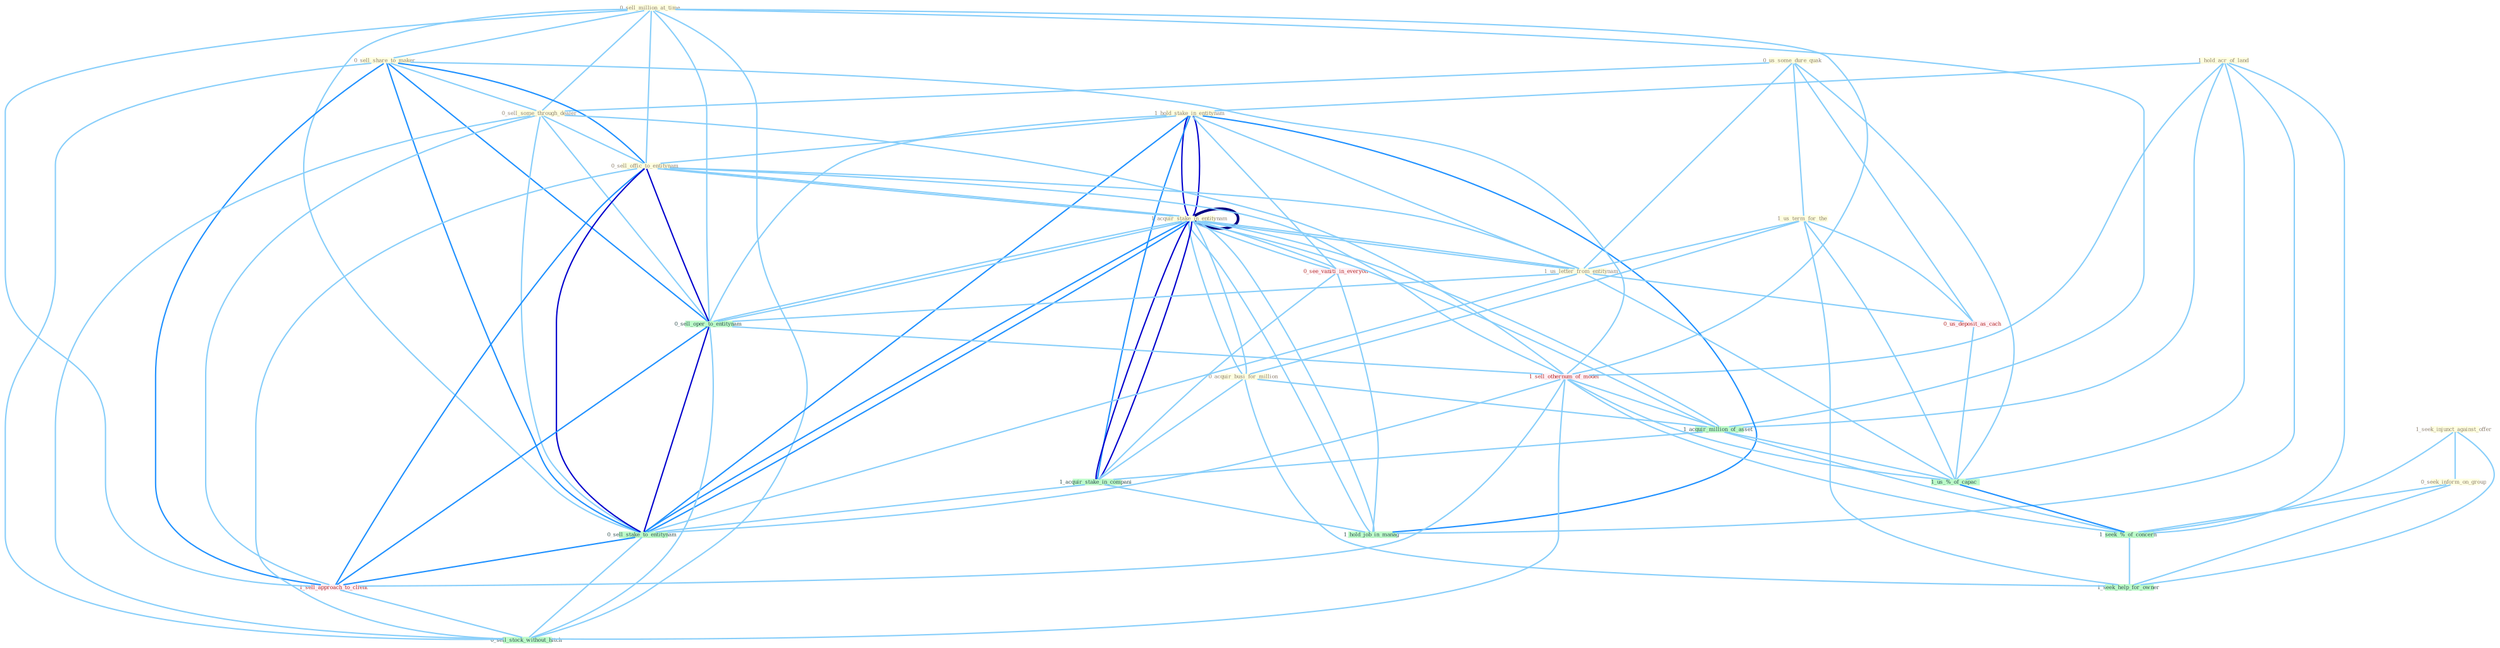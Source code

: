 Graph G{ 
    node
    [shape=polygon,style=filled,width=.5,height=.06,color="#BDFCC9",fixedsize=true,fontsize=4,
    fontcolor="#2f4f4f"];
    {node
    [color="#ffffe0", fontcolor="#8b7d6b"] "0_sell_million_at_time " "1_hold_acr_of_land " "0_us_some_dure_quak " "1_hold_stake_in_entitynam " "1_acquir_stake_in_entitynam " "1_us_term_for_the " "0_sell_share_to_maker " "0_sell_some_through_dealer " "0_acquir_busi_for_million " "1_us_letter_from_entitynam " "1_seek_injunct_against_offer " "0_sell_offic_to_entitynam " "0_seek_inform_on_group "}
{node [color="#fff0f5", fontcolor="#b22222"] "1_sell_othernum_of_model " "0_see_vaniti_in_everyon " "0_us_deposit_as_cach " "1_sell_approach_to_client "}
edge [color="#B0E2FF"];

	"0_sell_million_at_time " -- "0_sell_share_to_maker " [w="1", color="#87cefa" ];
	"0_sell_million_at_time " -- "0_sell_some_through_dealer " [w="1", color="#87cefa" ];
	"0_sell_million_at_time " -- "0_sell_offic_to_entitynam " [w="1", color="#87cefa" ];
	"0_sell_million_at_time " -- "0_sell_oper_to_entitynam " [w="1", color="#87cefa" ];
	"0_sell_million_at_time " -- "1_sell_othernum_of_model " [w="1", color="#87cefa" ];
	"0_sell_million_at_time " -- "1_acquir_million_of_asset " [w="1", color="#87cefa" ];
	"0_sell_million_at_time " -- "0_sell_stake_to_entitynam " [w="1", color="#87cefa" ];
	"0_sell_million_at_time " -- "1_sell_approach_to_client " [w="1", color="#87cefa" ];
	"0_sell_million_at_time " -- "0_sell_stock_without_hitch " [w="1", color="#87cefa" ];
	"1_hold_acr_of_land " -- "1_hold_stake_in_entitynam " [w="1", color="#87cefa" ];
	"1_hold_acr_of_land " -- "1_sell_othernum_of_model " [w="1", color="#87cefa" ];
	"1_hold_acr_of_land " -- "1_acquir_million_of_asset " [w="1", color="#87cefa" ];
	"1_hold_acr_of_land " -- "1_us_%_of_capac " [w="1", color="#87cefa" ];
	"1_hold_acr_of_land " -- "1_hold_job_in_manag " [w="1", color="#87cefa" ];
	"1_hold_acr_of_land " -- "1_seek_%_of_concern " [w="1", color="#87cefa" ];
	"0_us_some_dure_quak " -- "1_us_term_for_the " [w="1", color="#87cefa" ];
	"0_us_some_dure_quak " -- "0_sell_some_through_dealer " [w="1", color="#87cefa" ];
	"0_us_some_dure_quak " -- "1_us_letter_from_entitynam " [w="1", color="#87cefa" ];
	"0_us_some_dure_quak " -- "0_us_deposit_as_cach " [w="1", color="#87cefa" ];
	"0_us_some_dure_quak " -- "1_us_%_of_capac " [w="1", color="#87cefa" ];
	"1_hold_stake_in_entitynam " -- "1_acquir_stake_in_entitynam " [w="3", color="#0000cd" , len=0.6];
	"1_hold_stake_in_entitynam " -- "1_us_letter_from_entitynam " [w="1", color="#87cefa" ];
	"1_hold_stake_in_entitynam " -- "0_sell_offic_to_entitynam " [w="1", color="#87cefa" ];
	"1_hold_stake_in_entitynam " -- "0_sell_oper_to_entitynam " [w="1", color="#87cefa" ];
	"1_hold_stake_in_entitynam " -- "0_see_vaniti_in_everyon " [w="1", color="#87cefa" ];
	"1_hold_stake_in_entitynam " -- "1_acquir_stake_in_entitynam " [w="3", color="#0000cd" , len=0.6];
	"1_hold_stake_in_entitynam " -- "1_acquir_stake_in_compani " [w="2", color="#1e90ff" , len=0.8];
	"1_hold_stake_in_entitynam " -- "0_sell_stake_to_entitynam " [w="2", color="#1e90ff" , len=0.8];
	"1_hold_stake_in_entitynam " -- "1_hold_job_in_manag " [w="2", color="#1e90ff" , len=0.8];
	"1_acquir_stake_in_entitynam " -- "0_acquir_busi_for_million " [w="1", color="#87cefa" ];
	"1_acquir_stake_in_entitynam " -- "1_us_letter_from_entitynam " [w="1", color="#87cefa" ];
	"1_acquir_stake_in_entitynam " -- "0_sell_offic_to_entitynam " [w="1", color="#87cefa" ];
	"1_acquir_stake_in_entitynam " -- "0_sell_oper_to_entitynam " [w="1", color="#87cefa" ];
	"1_acquir_stake_in_entitynam " -- "0_see_vaniti_in_everyon " [w="1", color="#87cefa" ];
	"1_acquir_stake_in_entitynam " -- "1_acquir_million_of_asset " [w="1", color="#87cefa" ];
	"1_acquir_stake_in_entitynam " -- "1_acquir_stake_in_entitynam " [w="4", style=bold, color="#000080", len=0.4];
	"1_acquir_stake_in_entitynam " -- "1_acquir_stake_in_compani " [w="3", color="#0000cd" , len=0.6];
	"1_acquir_stake_in_entitynam " -- "0_sell_stake_to_entitynam " [w="2", color="#1e90ff" , len=0.8];
	"1_acquir_stake_in_entitynam " -- "1_hold_job_in_manag " [w="1", color="#87cefa" ];
	"1_us_term_for_the " -- "0_acquir_busi_for_million " [w="1", color="#87cefa" ];
	"1_us_term_for_the " -- "1_us_letter_from_entitynam " [w="1", color="#87cefa" ];
	"1_us_term_for_the " -- "0_us_deposit_as_cach " [w="1", color="#87cefa" ];
	"1_us_term_for_the " -- "1_us_%_of_capac " [w="1", color="#87cefa" ];
	"1_us_term_for_the " -- "1_seek_help_for_owner " [w="1", color="#87cefa" ];
	"0_sell_share_to_maker " -- "0_sell_some_through_dealer " [w="1", color="#87cefa" ];
	"0_sell_share_to_maker " -- "0_sell_offic_to_entitynam " [w="2", color="#1e90ff" , len=0.8];
	"0_sell_share_to_maker " -- "0_sell_oper_to_entitynam " [w="2", color="#1e90ff" , len=0.8];
	"0_sell_share_to_maker " -- "1_sell_othernum_of_model " [w="1", color="#87cefa" ];
	"0_sell_share_to_maker " -- "0_sell_stake_to_entitynam " [w="2", color="#1e90ff" , len=0.8];
	"0_sell_share_to_maker " -- "1_sell_approach_to_client " [w="2", color="#1e90ff" , len=0.8];
	"0_sell_share_to_maker " -- "0_sell_stock_without_hitch " [w="1", color="#87cefa" ];
	"0_sell_some_through_dealer " -- "0_sell_offic_to_entitynam " [w="1", color="#87cefa" ];
	"0_sell_some_through_dealer " -- "0_sell_oper_to_entitynam " [w="1", color="#87cefa" ];
	"0_sell_some_through_dealer " -- "1_sell_othernum_of_model " [w="1", color="#87cefa" ];
	"0_sell_some_through_dealer " -- "0_sell_stake_to_entitynam " [w="1", color="#87cefa" ];
	"0_sell_some_through_dealer " -- "1_sell_approach_to_client " [w="1", color="#87cefa" ];
	"0_sell_some_through_dealer " -- "0_sell_stock_without_hitch " [w="1", color="#87cefa" ];
	"0_acquir_busi_for_million " -- "1_acquir_million_of_asset " [w="1", color="#87cefa" ];
	"0_acquir_busi_for_million " -- "1_acquir_stake_in_entitynam " [w="1", color="#87cefa" ];
	"0_acquir_busi_for_million " -- "1_acquir_stake_in_compani " [w="1", color="#87cefa" ];
	"0_acquir_busi_for_million " -- "1_seek_help_for_owner " [w="1", color="#87cefa" ];
	"1_us_letter_from_entitynam " -- "0_sell_offic_to_entitynam " [w="1", color="#87cefa" ];
	"1_us_letter_from_entitynam " -- "0_sell_oper_to_entitynam " [w="1", color="#87cefa" ];
	"1_us_letter_from_entitynam " -- "0_us_deposit_as_cach " [w="1", color="#87cefa" ];
	"1_us_letter_from_entitynam " -- "1_acquir_stake_in_entitynam " [w="1", color="#87cefa" ];
	"1_us_letter_from_entitynam " -- "0_sell_stake_to_entitynam " [w="1", color="#87cefa" ];
	"1_us_letter_from_entitynam " -- "1_us_%_of_capac " [w="1", color="#87cefa" ];
	"1_seek_injunct_against_offer " -- "0_seek_inform_on_group " [w="1", color="#87cefa" ];
	"1_seek_injunct_against_offer " -- "1_seek_%_of_concern " [w="1", color="#87cefa" ];
	"1_seek_injunct_against_offer " -- "1_seek_help_for_owner " [w="1", color="#87cefa" ];
	"0_sell_offic_to_entitynam " -- "0_sell_oper_to_entitynam " [w="3", color="#0000cd" , len=0.6];
	"0_sell_offic_to_entitynam " -- "1_sell_othernum_of_model " [w="1", color="#87cefa" ];
	"0_sell_offic_to_entitynam " -- "1_acquir_stake_in_entitynam " [w="1", color="#87cefa" ];
	"0_sell_offic_to_entitynam " -- "0_sell_stake_to_entitynam " [w="3", color="#0000cd" , len=0.6];
	"0_sell_offic_to_entitynam " -- "1_sell_approach_to_client " [w="2", color="#1e90ff" , len=0.8];
	"0_sell_offic_to_entitynam " -- "0_sell_stock_without_hitch " [w="1", color="#87cefa" ];
	"0_seek_inform_on_group " -- "1_seek_%_of_concern " [w="1", color="#87cefa" ];
	"0_seek_inform_on_group " -- "1_seek_help_for_owner " [w="1", color="#87cefa" ];
	"0_sell_oper_to_entitynam " -- "1_sell_othernum_of_model " [w="1", color="#87cefa" ];
	"0_sell_oper_to_entitynam " -- "1_acquir_stake_in_entitynam " [w="1", color="#87cefa" ];
	"0_sell_oper_to_entitynam " -- "0_sell_stake_to_entitynam " [w="3", color="#0000cd" , len=0.6];
	"0_sell_oper_to_entitynam " -- "1_sell_approach_to_client " [w="2", color="#1e90ff" , len=0.8];
	"0_sell_oper_to_entitynam " -- "0_sell_stock_without_hitch " [w="1", color="#87cefa" ];
	"1_sell_othernum_of_model " -- "1_acquir_million_of_asset " [w="1", color="#87cefa" ];
	"1_sell_othernum_of_model " -- "0_sell_stake_to_entitynam " [w="1", color="#87cefa" ];
	"1_sell_othernum_of_model " -- "1_us_%_of_capac " [w="1", color="#87cefa" ];
	"1_sell_othernum_of_model " -- "1_sell_approach_to_client " [w="1", color="#87cefa" ];
	"1_sell_othernum_of_model " -- "0_sell_stock_without_hitch " [w="1", color="#87cefa" ];
	"1_sell_othernum_of_model " -- "1_seek_%_of_concern " [w="1", color="#87cefa" ];
	"0_see_vaniti_in_everyon " -- "1_acquir_stake_in_entitynam " [w="1", color="#87cefa" ];
	"0_see_vaniti_in_everyon " -- "1_acquir_stake_in_compani " [w="1", color="#87cefa" ];
	"0_see_vaniti_in_everyon " -- "1_hold_job_in_manag " [w="1", color="#87cefa" ];
	"1_acquir_million_of_asset " -- "1_acquir_stake_in_entitynam " [w="1", color="#87cefa" ];
	"1_acquir_million_of_asset " -- "1_acquir_stake_in_compani " [w="1", color="#87cefa" ];
	"1_acquir_million_of_asset " -- "1_us_%_of_capac " [w="1", color="#87cefa" ];
	"1_acquir_million_of_asset " -- "1_seek_%_of_concern " [w="1", color="#87cefa" ];
	"0_us_deposit_as_cach " -- "1_us_%_of_capac " [w="1", color="#87cefa" ];
	"1_acquir_stake_in_entitynam " -- "1_acquir_stake_in_compani " [w="3", color="#0000cd" , len=0.6];
	"1_acquir_stake_in_entitynam " -- "0_sell_stake_to_entitynam " [w="2", color="#1e90ff" , len=0.8];
	"1_acquir_stake_in_entitynam " -- "1_hold_job_in_manag " [w="1", color="#87cefa" ];
	"1_acquir_stake_in_compani " -- "0_sell_stake_to_entitynam " [w="1", color="#87cefa" ];
	"1_acquir_stake_in_compani " -- "1_hold_job_in_manag " [w="1", color="#87cefa" ];
	"0_sell_stake_to_entitynam " -- "1_sell_approach_to_client " [w="2", color="#1e90ff" , len=0.8];
	"0_sell_stake_to_entitynam " -- "0_sell_stock_without_hitch " [w="1", color="#87cefa" ];
	"1_us_%_of_capac " -- "1_seek_%_of_concern " [w="2", color="#1e90ff" , len=0.8];
	"1_sell_approach_to_client " -- "0_sell_stock_without_hitch " [w="1", color="#87cefa" ];
	"1_seek_%_of_concern " -- "1_seek_help_for_owner " [w="1", color="#87cefa" ];
}